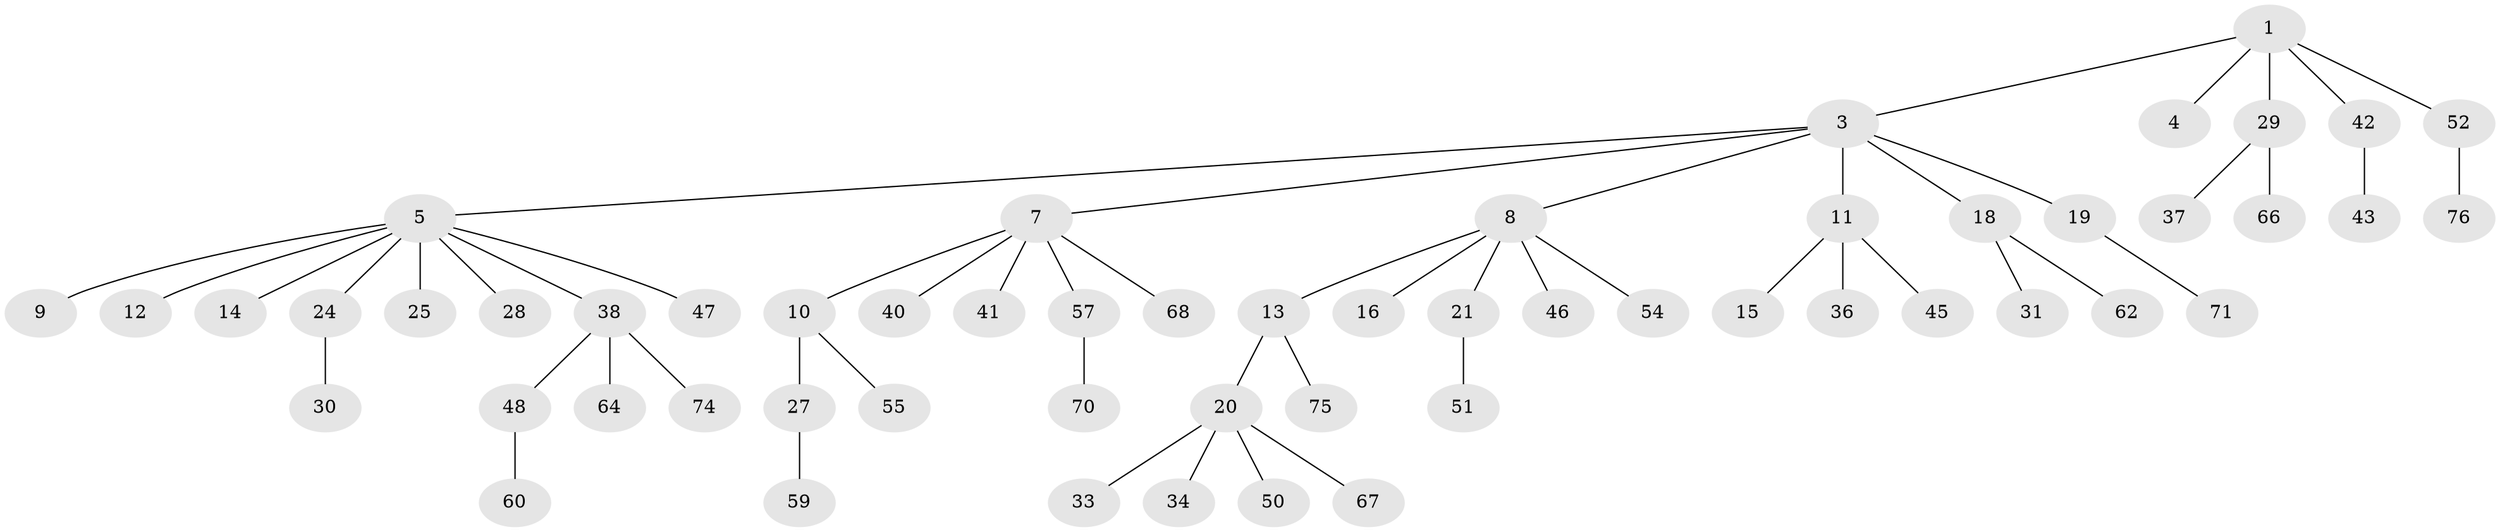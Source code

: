 // original degree distribution, {4: 0.025, 3: 0.1375, 7: 0.0125, 2: 0.275, 8: 0.0125, 6: 0.0375, 1: 0.5}
// Generated by graph-tools (version 1.1) at 2025/42/03/06/25 10:42:05]
// undirected, 56 vertices, 55 edges
graph export_dot {
graph [start="1"]
  node [color=gray90,style=filled];
  1 [super="+2"];
  3;
  4 [super="+39"];
  5 [super="+6"];
  7 [super="+22"];
  8 [super="+17"];
  9;
  10;
  11 [super="+32"];
  12;
  13 [super="+49"];
  14 [super="+65"];
  15;
  16 [super="+61"];
  18 [super="+23"];
  19 [super="+79"];
  20 [super="+58"];
  21;
  24 [super="+26"];
  25;
  27 [super="+78"];
  28 [super="+77"];
  29 [super="+35"];
  30;
  31;
  33 [super="+44"];
  34;
  36;
  37;
  38 [super="+53"];
  40;
  41;
  42;
  43 [super="+56"];
  45;
  46;
  47;
  48 [super="+80"];
  50 [super="+69"];
  51;
  52;
  54;
  55 [super="+72"];
  57 [super="+63"];
  59;
  60;
  62;
  64;
  66 [super="+73"];
  67;
  68;
  70;
  71;
  74;
  75;
  76;
  1 -- 3;
  1 -- 4;
  1 -- 52;
  1 -- 42;
  1 -- 29;
  3 -- 5;
  3 -- 7;
  3 -- 8;
  3 -- 11;
  3 -- 18;
  3 -- 19;
  5 -- 9;
  5 -- 12;
  5 -- 24;
  5 -- 25;
  5 -- 38;
  5 -- 47;
  5 -- 28;
  5 -- 14;
  7 -- 10;
  7 -- 40;
  7 -- 41;
  7 -- 57;
  7 -- 68;
  8 -- 13;
  8 -- 16;
  8 -- 21;
  8 -- 46;
  8 -- 54;
  10 -- 27;
  10 -- 55;
  11 -- 15;
  11 -- 36;
  11 -- 45;
  13 -- 20;
  13 -- 75;
  18 -- 62;
  18 -- 31;
  19 -- 71;
  20 -- 33;
  20 -- 34;
  20 -- 50;
  20 -- 67;
  21 -- 51;
  24 -- 30;
  27 -- 59;
  29 -- 66;
  29 -- 37;
  38 -- 48;
  38 -- 64;
  38 -- 74;
  42 -- 43;
  48 -- 60;
  52 -- 76;
  57 -- 70;
}
